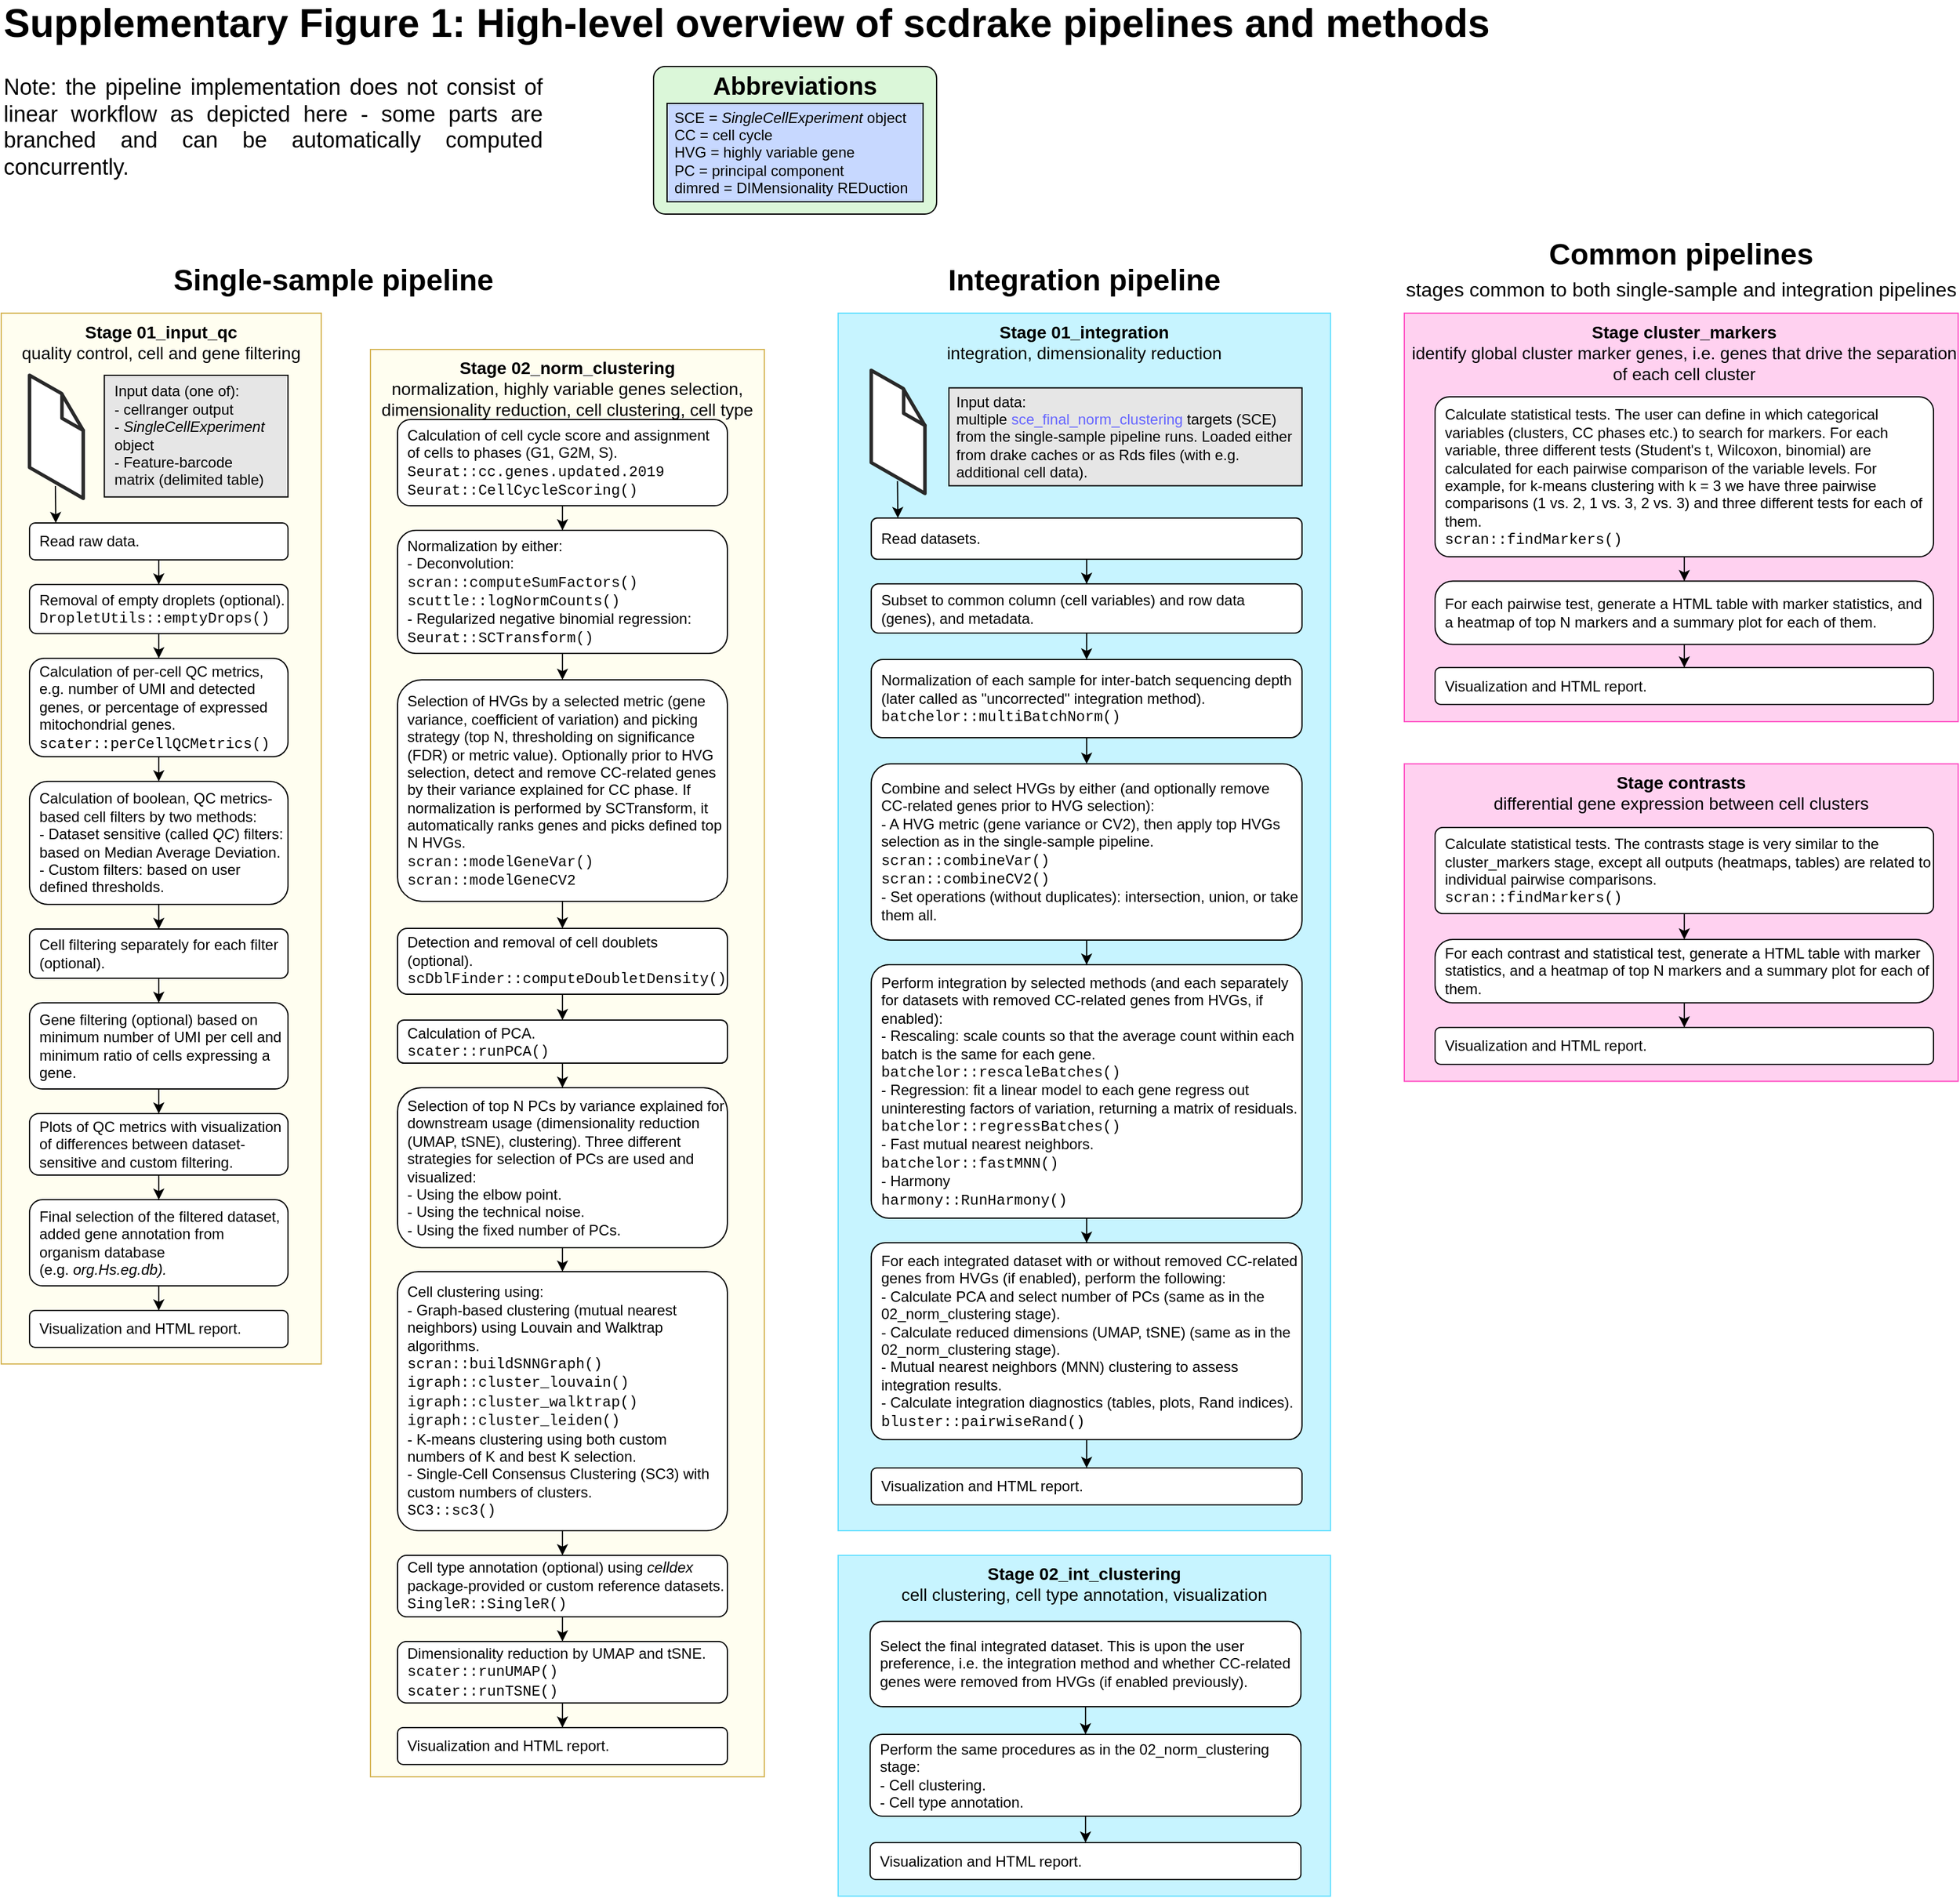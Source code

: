 <mxfile version="21.2.8" type="device">
  <diagram id="nO1Rkv5zXRL1NjKxyRtv" name="Page-1">
    <mxGraphModel dx="2440" dy="1414" grid="1" gridSize="10" guides="1" tooltips="1" connect="1" arrows="1" fold="1" page="1" pageScale="1" pageWidth="1700" pageHeight="1600" math="0" shadow="0">
      <root>
        <mxCell id="0" />
        <mxCell id="1" parent="0" />
        <mxCell id="ham2sdyWAXaf4eXFICbt-1" value="&lt;font color=&quot;#000000&quot; style=&quot;font-size: 32px;&quot;&gt;Supplementary Figure 1: High-level overview of scdrake pipelines and methods&lt;br style=&quot;font-size: 32px;&quot;&gt;&lt;/font&gt;" style="text;html=1;strokeColor=none;fillColor=none;align=left;verticalAlign=middle;whiteSpace=wrap;rounded=0;fontColor=#6666FF;fontSize=32;fontStyle=1" parent="1" vertex="1">
          <mxGeometry x="40" y="20" width="1280" height="30" as="geometry" />
        </mxCell>
        <mxCell id="ham2sdyWAXaf4eXFICbt-2" value="&lt;font style=&quot;font-size: 14px;&quot;&gt;&lt;b&gt;Stage 01_input_qc&lt;/b&gt;&lt;br&gt;quality control, cell and gene filtering&lt;/font&gt;" style="rounded=0;whiteSpace=wrap;html=1;fillColor=#FFFEF0;strokeColor=#d6b656;verticalAlign=top;" parent="1" vertex="1">
          <mxGeometry x="40" y="270.5" width="260" height="854" as="geometry" />
        </mxCell>
        <mxCell id="ham2sdyWAXaf4eXFICbt-3" value="&lt;font color=&quot;#000000&quot; style=&quot;font-size: 24px;&quot;&gt;Single-sample pipeline&lt;/font&gt;" style="text;html=1;strokeColor=none;fillColor=none;align=center;verticalAlign=middle;whiteSpace=wrap;rounded=0;fontColor=#6666FF;fontSize=24;fontStyle=1" parent="1" vertex="1">
          <mxGeometry x="170" y="228.5" width="280" height="30" as="geometry" />
        </mxCell>
        <mxCell id="ham2sdyWAXaf4eXFICbt-4" value="Input data (one of):&lt;br&gt;&lt;div style=&quot;&quot;&gt;&lt;span style=&quot;background-color: initial;&quot;&gt;- cellranger output&lt;/span&gt;&lt;/div&gt;&lt;div style=&quot;&quot;&gt;&lt;span style=&quot;background-color: initial;&quot;&gt;- &lt;i&gt;SingleCellExperiment&lt;/i&gt; object&lt;/span&gt;&lt;/div&gt;&lt;div style=&quot;&quot;&gt;&lt;span style=&quot;background-color: initial;&quot;&gt;- Feature-barcode matrix&amp;nbsp;&lt;/span&gt;&lt;span style=&quot;background-color: initial;&quot;&gt;(delimited table)&lt;/span&gt;&lt;/div&gt;" style="text;html=1;strokeColor=default;fillColor=#E6E6E6;align=left;verticalAlign=middle;whiteSpace=wrap;rounded=0;spacingLeft=6;" parent="1" vertex="1">
          <mxGeometry x="123.75" y="321" width="149.25" height="98.86" as="geometry" />
        </mxCell>
        <mxCell id="ham2sdyWAXaf4eXFICbt-5" value="" style="verticalLabelPosition=bottom;html=1;verticalAlign=top;strokeWidth=1;align=center;outlineConnect=0;dashed=0;outlineConnect=0;shape=mxgraph.aws3d.file;aspect=fixed;strokeColor=#292929;" parent="1" vertex="1">
          <mxGeometry x="63" y="321" width="43.63" height="100" as="geometry" />
        </mxCell>
        <mxCell id="ham2sdyWAXaf4eXFICbt-18" style="edgeStyle=orthogonalEdgeStyle;rounded=0;orthogonalLoop=1;jettySize=auto;html=1;entryX=0.5;entryY=0;entryDx=0;entryDy=0;fontFamily=Courier New;fontColor=#000000;startSize=0;" parent="1" source="ham2sdyWAXaf4eXFICbt-6" target="ham2sdyWAXaf4eXFICbt-7" edge="1">
          <mxGeometry relative="1" as="geometry" />
        </mxCell>
        <mxCell id="ham2sdyWAXaf4eXFICbt-6" value="&lt;font color=&quot;#000000&quot;&gt;Read raw data.&lt;/font&gt;" style="rounded=1;whiteSpace=wrap;html=1;fontColor=#6666FF;fillColor=default;spacingLeft=6;spacingRight=2;align=left;" parent="1" vertex="1">
          <mxGeometry x="63" y="441" width="210" height="30" as="geometry" />
        </mxCell>
        <mxCell id="ham2sdyWAXaf4eXFICbt-19" style="edgeStyle=orthogonalEdgeStyle;rounded=0;orthogonalLoop=1;jettySize=auto;html=1;fontFamily=Courier New;fontColor=#000000;startSize=0;" parent="1" source="ham2sdyWAXaf4eXFICbt-7" target="ham2sdyWAXaf4eXFICbt-8" edge="1">
          <mxGeometry relative="1" as="geometry" />
        </mxCell>
        <mxCell id="ham2sdyWAXaf4eXFICbt-7" value="&lt;font color=&quot;#000000&quot;&gt;Removal of empty droplets (optional).&lt;br&gt;&lt;font face=&quot;Courier New&quot;&gt;DropletUtils::emptyDrops()&lt;/font&gt;&lt;br&gt;&lt;/font&gt;" style="rounded=1;whiteSpace=wrap;html=1;fontColor=#6666FF;fillColor=default;spacingLeft=6;spacingRight=2;align=left;" parent="1" vertex="1">
          <mxGeometry x="63" y="491" width="210" height="40" as="geometry" />
        </mxCell>
        <mxCell id="ham2sdyWAXaf4eXFICbt-20" style="edgeStyle=orthogonalEdgeStyle;rounded=0;orthogonalLoop=1;jettySize=auto;html=1;entryX=0.5;entryY=0;entryDx=0;entryDy=0;fontFamily=Courier New;fontColor=#000000;startSize=0;" parent="1" source="ham2sdyWAXaf4eXFICbt-8" target="ham2sdyWAXaf4eXFICbt-9" edge="1">
          <mxGeometry relative="1" as="geometry" />
        </mxCell>
        <mxCell id="ham2sdyWAXaf4eXFICbt-8" value="&lt;font color=&quot;#000000&quot;&gt;Calculation of per-cell QC metrics, e.g. number of UMI and detected genes, or percentage of expressed mitochondrial genes.&lt;br&gt;&lt;font face=&quot;Courier New&quot;&gt;scater::perCellQCMetrics()&lt;/font&gt;&lt;br&gt;&lt;/font&gt;" style="rounded=1;whiteSpace=wrap;html=1;fontColor=#6666FF;fillColor=default;spacingLeft=6;spacingRight=2;align=left;" parent="1" vertex="1">
          <mxGeometry x="63" y="551" width="210" height="80" as="geometry" />
        </mxCell>
        <mxCell id="ham2sdyWAXaf4eXFICbt-21" style="edgeStyle=orthogonalEdgeStyle;rounded=0;orthogonalLoop=1;jettySize=auto;html=1;fontFamily=Courier New;fontColor=#000000;startSize=0;" parent="1" source="ham2sdyWAXaf4eXFICbt-9" target="ham2sdyWAXaf4eXFICbt-11" edge="1">
          <mxGeometry relative="1" as="geometry" />
        </mxCell>
        <mxCell id="ham2sdyWAXaf4eXFICbt-9" value="&lt;font color=&quot;#000000&quot;&gt;Calculation of boolean, QC metrics-based cell filters by two methods:&lt;br&gt;- Dataset sensitive (called &lt;i&gt;QC&lt;/i&gt;) filters: based on Median Average Deviation.&lt;br&gt;- Custom filters: based on user defined thresholds.&lt;br&gt;&lt;/font&gt;" style="rounded=1;whiteSpace=wrap;html=1;fontColor=#6666FF;fillColor=default;spacingLeft=6;spacingRight=2;align=left;" parent="1" vertex="1">
          <mxGeometry x="63" y="651" width="210" height="100" as="geometry" />
        </mxCell>
        <mxCell id="ham2sdyWAXaf4eXFICbt-24" style="edgeStyle=orthogonalEdgeStyle;rounded=0;orthogonalLoop=1;jettySize=auto;html=1;fontFamily=Courier New;fontColor=#000000;startSize=0;" parent="1" source="ham2sdyWAXaf4eXFICbt-10" target="ham2sdyWAXaf4eXFICbt-13" edge="1">
          <mxGeometry relative="1" as="geometry" />
        </mxCell>
        <mxCell id="ham2sdyWAXaf4eXFICbt-10" value="&lt;font color=&quot;#000000&quot;&gt;Plots of QC metrics with visualization of differences between dataset-sensitive and custom filtering.&lt;br&gt;&lt;/font&gt;" style="rounded=1;whiteSpace=wrap;html=1;fontColor=#6666FF;fillColor=default;spacingLeft=6;spacingRight=2;align=left;" parent="1" vertex="1">
          <mxGeometry x="63" y="921" width="210" height="50" as="geometry" />
        </mxCell>
        <mxCell id="ham2sdyWAXaf4eXFICbt-22" style="edgeStyle=orthogonalEdgeStyle;rounded=0;orthogonalLoop=1;jettySize=auto;html=1;fontFamily=Courier New;fontColor=#000000;startSize=0;" parent="1" source="ham2sdyWAXaf4eXFICbt-11" target="ham2sdyWAXaf4eXFICbt-12" edge="1">
          <mxGeometry relative="1" as="geometry" />
        </mxCell>
        <mxCell id="ham2sdyWAXaf4eXFICbt-11" value="&lt;font color=&quot;#000000&quot;&gt;Cell filtering separately for each filter (optional).&lt;br&gt;&lt;/font&gt;" style="rounded=1;whiteSpace=wrap;html=1;fontColor=#6666FF;fillColor=default;spacingLeft=6;spacingRight=2;align=left;" parent="1" vertex="1">
          <mxGeometry x="63" y="771" width="210" height="40" as="geometry" />
        </mxCell>
        <mxCell id="ham2sdyWAXaf4eXFICbt-23" style="edgeStyle=orthogonalEdgeStyle;rounded=0;orthogonalLoop=1;jettySize=auto;html=1;fontFamily=Courier New;fontColor=#000000;startSize=0;" parent="1" source="ham2sdyWAXaf4eXFICbt-12" target="ham2sdyWAXaf4eXFICbt-10" edge="1">
          <mxGeometry relative="1" as="geometry" />
        </mxCell>
        <mxCell id="ham2sdyWAXaf4eXFICbt-12" value="&lt;font color=&quot;#000000&quot;&gt;Gene filtering (optional) based on minimum number of UMI per cell and minimum ratio of cells expressing a gene.&lt;br&gt;&lt;/font&gt;" style="rounded=1;whiteSpace=wrap;html=1;fontColor=#6666FF;fillColor=default;spacingLeft=6;spacingRight=2;align=left;" parent="1" vertex="1">
          <mxGeometry x="63" y="831" width="210" height="70" as="geometry" />
        </mxCell>
        <mxCell id="ham2sdyWAXaf4eXFICbt-25" style="edgeStyle=orthogonalEdgeStyle;rounded=0;orthogonalLoop=1;jettySize=auto;html=1;fontFamily=Courier New;fontColor=#000000;startSize=0;" parent="1" source="ham2sdyWAXaf4eXFICbt-13" target="ham2sdyWAXaf4eXFICbt-14" edge="1">
          <mxGeometry relative="1" as="geometry" />
        </mxCell>
        <mxCell id="ham2sdyWAXaf4eXFICbt-13" value="&lt;font color=&quot;#000000&quot;&gt;Final selection of the filtered dataset, added gene annotation from organism database (e.g.&amp;nbsp;&lt;i&gt;org.Hs.eg.db).&lt;/i&gt;&lt;br&gt;&lt;/font&gt;" style="rounded=1;whiteSpace=wrap;html=1;fontColor=#6666FF;fillColor=default;spacingLeft=6;spacingRight=2;align=left;" parent="1" vertex="1">
          <mxGeometry x="63" y="991" width="210" height="70" as="geometry" />
        </mxCell>
        <mxCell id="ham2sdyWAXaf4eXFICbt-14" value="&lt;span style=&quot;color: rgb(0, 0, 0);&quot;&gt;Visualization and HTML report.&lt;/span&gt;&lt;font color=&quot;#000000&quot;&gt;&lt;br&gt;&lt;/font&gt;" style="rounded=1;whiteSpace=wrap;html=1;fontColor=#6666FF;fillColor=default;spacingLeft=6;spacingRight=2;align=left;" parent="1" vertex="1">
          <mxGeometry x="63" y="1081" width="210" height="30" as="geometry" />
        </mxCell>
        <mxCell id="ham2sdyWAXaf4eXFICbt-17" value="" style="endArrow=classic;html=1;rounded=0;fontFamily=Courier New;fontColor=#000000;" parent="1" edge="1">
          <mxGeometry width="50" height="50" relative="1" as="geometry">
            <mxPoint x="84" y="411" as="sourcePoint" />
            <mxPoint x="84.32" y="441" as="targetPoint" />
          </mxGeometry>
        </mxCell>
        <mxCell id="ham2sdyWAXaf4eXFICbt-26" value="&lt;b style=&quot;font-size: 14px;&quot;&gt;Stage 02_norm_clustering&lt;/b&gt;&lt;br style=&quot;font-size: 14px;&quot;&gt;&lt;span style=&quot;font-size: 14px;&quot;&gt;normalization, highly variable genes selection, dimensionality reduction, cell clustering, cell type annotation, visualization&lt;/span&gt;" style="rounded=0;whiteSpace=wrap;html=1;fillColor=#FFFEF0;strokeColor=#d6b656;verticalAlign=top;" parent="1" vertex="1">
          <mxGeometry x="340" y="300" width="320" height="1160" as="geometry" />
        </mxCell>
        <mxCell id="viWicvidJHJeLeRqqGKH-9" style="edgeStyle=orthogonalEdgeStyle;rounded=0;orthogonalLoop=1;jettySize=auto;html=1;fontFamily=Courier New;" parent="1" source="ham2sdyWAXaf4eXFICbt-27" target="ham2sdyWAXaf4eXFICbt-28" edge="1">
          <mxGeometry relative="1" as="geometry" />
        </mxCell>
        <mxCell id="ham2sdyWAXaf4eXFICbt-27" value="&lt;font&gt;Calculation of cell cycle score and assignment of cells to phases (G1, G2M, S).&lt;br&gt;&lt;/font&gt;&lt;font face=&quot;Courier New&quot;&gt;Seurat::cc.genes.updated.2019&lt;br&gt;Seurat::CellCycleScoring()&lt;/font&gt;" style="rounded=1;whiteSpace=wrap;html=1;fontColor=#000000;fillColor=default;spacingLeft=6;spacingRight=2;align=left;" parent="1" vertex="1">
          <mxGeometry x="362" y="357" width="268" height="70" as="geometry" />
        </mxCell>
        <mxCell id="kHs4r68QSBqUsyetB1lQ-1" style="edgeStyle=orthogonalEdgeStyle;rounded=0;orthogonalLoop=1;jettySize=auto;html=1;entryX=0.5;entryY=0;entryDx=0;entryDy=0;" parent="1" source="ham2sdyWAXaf4eXFICbt-28" target="ham2sdyWAXaf4eXFICbt-29" edge="1">
          <mxGeometry relative="1" as="geometry" />
        </mxCell>
        <mxCell id="ham2sdyWAXaf4eXFICbt-28" value="&lt;font&gt;Normalization by either:&lt;br&gt;- Deconvolution:&lt;br&gt;&lt;/font&gt;&lt;font face=&quot;Courier New&quot;&gt;scran::computeSumFactors()&lt;/font&gt;&lt;br&gt;&lt;font face=&quot;Courier New&quot;&gt;scuttle::logNormCounts()&lt;/font&gt;&lt;br&gt;-&amp;nbsp;Regularized negative binomial regression:&lt;br&gt;&lt;font face=&quot;Courier New&quot;&gt;Seurat::SCTransform()&lt;/font&gt;" style="rounded=1;whiteSpace=wrap;html=1;fontColor=#000000;fillColor=default;spacingLeft=6;spacingRight=2;align=left;sketch=0;shadow=0;glass=0;" parent="1" vertex="1">
          <mxGeometry x="362" y="447" width="268" height="100" as="geometry" />
        </mxCell>
        <mxCell id="kHs4r68QSBqUsyetB1lQ-2" style="edgeStyle=orthogonalEdgeStyle;rounded=0;orthogonalLoop=1;jettySize=auto;html=1;entryX=0.5;entryY=0;entryDx=0;entryDy=0;" parent="1" source="ham2sdyWAXaf4eXFICbt-29" target="ham2sdyWAXaf4eXFICbt-30" edge="1">
          <mxGeometry relative="1" as="geometry" />
        </mxCell>
        <mxCell id="ham2sdyWAXaf4eXFICbt-29" value="&lt;font&gt;Selection of HVGs by a selected metric (gene variance, coefficient of variation) and picking strategy (top N, thresholding on significance (FDR) or metric value). Optionally prior to HVG selection, detect and remove CC-related genes by their variance explained for CC phase. If normalization is performed by SCTransform, it automatically ranks genes and picks defined top N HVGs.&lt;br&gt;&lt;/font&gt;&lt;font face=&quot;Courier New&quot;&gt;scran::modelGeneVar()&lt;/font&gt;&lt;br&gt;&lt;font face=&quot;Courier New&quot;&gt;scran::modelGeneCV2&lt;/font&gt;" style="rounded=1;whiteSpace=wrap;html=1;fontColor=#000000;fillColor=default;spacingLeft=6;spacingRight=2;align=left;arcSize=11;" parent="1" vertex="1">
          <mxGeometry x="362" y="568.5" width="268" height="180" as="geometry" />
        </mxCell>
        <mxCell id="kHs4r68QSBqUsyetB1lQ-3" style="edgeStyle=orthogonalEdgeStyle;rounded=0;orthogonalLoop=1;jettySize=auto;html=1;entryX=0.5;entryY=0;entryDx=0;entryDy=0;" parent="1" source="ham2sdyWAXaf4eXFICbt-30" target="ham2sdyWAXaf4eXFICbt-31" edge="1">
          <mxGeometry relative="1" as="geometry" />
        </mxCell>
        <mxCell id="ham2sdyWAXaf4eXFICbt-30" value="&lt;font&gt;Detection and removal of cell doublets (optional).&lt;br&gt;&lt;/font&gt;&lt;font face=&quot;Courier New&quot;&gt;scDblFinder::computeDoubletDensity()&lt;/font&gt;" style="rounded=1;whiteSpace=wrap;html=1;fontColor=#000000;fillColor=default;spacingLeft=6;spacingRight=2;align=left;" parent="1" vertex="1">
          <mxGeometry x="362" y="770.5" width="268" height="53.5" as="geometry" />
        </mxCell>
        <mxCell id="kHs4r68QSBqUsyetB1lQ-4" style="edgeStyle=orthogonalEdgeStyle;rounded=0;orthogonalLoop=1;jettySize=auto;html=1;entryX=0.5;entryY=0;entryDx=0;entryDy=0;" parent="1" source="ham2sdyWAXaf4eXFICbt-31" target="ham2sdyWAXaf4eXFICbt-32" edge="1">
          <mxGeometry relative="1" as="geometry" />
        </mxCell>
        <mxCell id="ham2sdyWAXaf4eXFICbt-31" value="&lt;font&gt;Calculation of PCA.&lt;br&gt;&lt;/font&gt;&lt;font face=&quot;Courier New&quot;&gt;scater::runPCA()&lt;/font&gt;" style="rounded=1;whiteSpace=wrap;html=1;fontColor=#000000;fillColor=default;spacingLeft=6;spacingRight=2;align=left;" parent="1" vertex="1">
          <mxGeometry x="362" y="845" width="268" height="35" as="geometry" />
        </mxCell>
        <mxCell id="kHs4r68QSBqUsyetB1lQ-5" style="edgeStyle=orthogonalEdgeStyle;rounded=0;orthogonalLoop=1;jettySize=auto;html=1;entryX=0.5;entryY=0;entryDx=0;entryDy=0;" parent="1" source="ham2sdyWAXaf4eXFICbt-32" target="ham2sdyWAXaf4eXFICbt-34" edge="1">
          <mxGeometry relative="1" as="geometry" />
        </mxCell>
        <mxCell id="ham2sdyWAXaf4eXFICbt-32" value="&lt;font&gt;Selection of top N PCs by variance explained for downstream usage (dimensionality reduction (UMAP, tSNE), clustering). Three different strategies for selection of PCs are used and visualized:&lt;br&gt;- Using the elbow point.&lt;br&gt;- Using the technical noise.&lt;br&gt;- Using the fixed number of PCs.&lt;/font&gt;" style="rounded=1;whiteSpace=wrap;html=1;fontColor=#000000;fillColor=default;spacingLeft=6;spacingRight=2;align=left;" parent="1" vertex="1">
          <mxGeometry x="362" y="900" width="268" height="130" as="geometry" />
        </mxCell>
        <mxCell id="ham2sdyWAXaf4eXFICbt-33" value="&lt;div style=&quot;text-align: justify;&quot;&gt;Note: the pipeline implementation does not consist of linear workflow as depicted here - some parts are branched and can be automatically computed concurrently.&lt;/div&gt;" style="text;whiteSpace=wrap;html=1;fontSize=18;fontFamily=Helvetica;fontColor=#000000;align=left;" parent="1" vertex="1">
          <mxGeometry x="40" y="70" width="440" height="110" as="geometry" />
        </mxCell>
        <mxCell id="kHs4r68QSBqUsyetB1lQ-6" style="edgeStyle=orthogonalEdgeStyle;rounded=0;orthogonalLoop=1;jettySize=auto;html=1;entryX=0.5;entryY=0;entryDx=0;entryDy=0;" parent="1" source="ham2sdyWAXaf4eXFICbt-34" target="ham2sdyWAXaf4eXFICbt-35" edge="1">
          <mxGeometry relative="1" as="geometry" />
        </mxCell>
        <mxCell id="ham2sdyWAXaf4eXFICbt-34" value="Cell clustering using:&lt;br&gt;-&amp;nbsp;&lt;span style=&quot;background-color: initial;&quot;&gt;Graph-based clustering (mutual nearest neighbors) using Louvain and Walktrap algorithms.&lt;br&gt;&lt;font face=&quot;Courier New&quot;&gt;scran::buildSNNGraph()&lt;br&gt;igraph::cluster_louvain()&lt;br&gt;igraph::cluster_walktrap()&lt;br&gt;igraph::cluster_leiden()&lt;br&gt;&lt;/font&gt;&lt;/span&gt;&lt;div&gt;- K-means clustering using both custom numbers of K and best K selection.&lt;/div&gt;&lt;div&gt;- Single-Cell Consensus Clustering (SC3) with custom numbers of clusters.&lt;/div&gt;&lt;div&gt;&lt;font face=&quot;Courier New&quot;&gt;SC3::sc3()&lt;/font&gt;&lt;br&gt;&lt;/div&gt;" style="rounded=1;whiteSpace=wrap;html=1;fontColor=#000000;fillColor=default;spacingLeft=6;spacingRight=2;align=left;arcSize=8;" parent="1" vertex="1">
          <mxGeometry x="362" y="1049.5" width="268" height="210.5" as="geometry" />
        </mxCell>
        <mxCell id="kHs4r68QSBqUsyetB1lQ-7" style="edgeStyle=orthogonalEdgeStyle;rounded=0;orthogonalLoop=1;jettySize=auto;html=1;" parent="1" source="ham2sdyWAXaf4eXFICbt-35" target="ham2sdyWAXaf4eXFICbt-36" edge="1">
          <mxGeometry relative="1" as="geometry" />
        </mxCell>
        <mxCell id="ham2sdyWAXaf4eXFICbt-35" value="&lt;font&gt;Cell type annotation (optional) using &lt;i&gt;celldex&lt;/i&gt; package-provided or custom reference datasets.&lt;br&gt;&lt;/font&gt;&lt;font face=&quot;Courier New&quot;&gt;SingleR::SingleR()&lt;/font&gt;" style="rounded=1;whiteSpace=wrap;html=1;fontColor=#000000;fillColor=default;spacingLeft=6;spacingRight=2;align=left;" parent="1" vertex="1">
          <mxGeometry x="362" y="1280" width="268" height="50" as="geometry" />
        </mxCell>
        <mxCell id="kHs4r68QSBqUsyetB1lQ-8" style="edgeStyle=orthogonalEdgeStyle;rounded=0;orthogonalLoop=1;jettySize=auto;html=1;entryX=0.5;entryY=0;entryDx=0;entryDy=0;" parent="1" source="ham2sdyWAXaf4eXFICbt-36" target="ham2sdyWAXaf4eXFICbt-37" edge="1">
          <mxGeometry relative="1" as="geometry" />
        </mxCell>
        <mxCell id="ham2sdyWAXaf4eXFICbt-36" value="&lt;font&gt;Dimensionality reduction by UMAP and tSNE.&lt;br&gt;&lt;/font&gt;&lt;span style=&quot;font-family: &amp;quot;Courier New&amp;quot;;&quot;&gt;scater::runUMAP()&lt;/span&gt;&lt;font face=&quot;Courier New&quot;&gt;&lt;br&gt;scater::runTSNE()&lt;/font&gt;" style="rounded=1;whiteSpace=wrap;html=1;fontColor=#000000;fillColor=default;spacingLeft=6;spacingRight=2;align=left;" parent="1" vertex="1">
          <mxGeometry x="362" y="1350" width="268" height="50" as="geometry" />
        </mxCell>
        <mxCell id="ham2sdyWAXaf4eXFICbt-37" value="&lt;font color=&quot;#000000&quot;&gt;Visualization and HTML report.&lt;br&gt;&lt;/font&gt;" style="rounded=1;whiteSpace=wrap;html=1;fontColor=#6666FF;fillColor=default;spacingLeft=6;spacingRight=2;align=left;" parent="1" vertex="1">
          <mxGeometry x="362" y="1420" width="268" height="30" as="geometry" />
        </mxCell>
        <mxCell id="ham2sdyWAXaf4eXFICbt-38" value="&lt;font style=&quot;font-size: 14px;&quot;&gt;&lt;b&gt;Stage 01_integration&lt;/b&gt;&lt;br&gt;integration, dimensionality reduction&lt;/font&gt;" style="rounded=0;whiteSpace=wrap;html=1;fillColor=#C7F4FF;strokeColor=#66E0FF;verticalAlign=top;" parent="1" vertex="1">
          <mxGeometry x="720" y="270.5" width="400" height="989.5" as="geometry" />
        </mxCell>
        <mxCell id="ham2sdyWAXaf4eXFICbt-39" value="&lt;font color=&quot;#000000&quot; style=&quot;font-size: 24px;&quot;&gt;Integration pipeline&lt;/font&gt;" style="text;html=1;strokeColor=none;fillColor=none;align=center;verticalAlign=middle;whiteSpace=wrap;rounded=0;fontColor=#6666FF;fontSize=24;fontStyle=1" parent="1" vertex="1">
          <mxGeometry x="775" y="228.5" width="290" height="30" as="geometry" />
        </mxCell>
        <mxCell id="ham2sdyWAXaf4eXFICbt-40" value="&lt;div style=&quot;&quot;&gt;&lt;span style=&quot;background-color: initial;&quot;&gt;Input data: multiple&amp;nbsp;&lt;/span&gt;&lt;font style=&quot;background-color: initial;&quot; color=&quot;#6666ff&quot;&gt;sce_final_norm_clustering&lt;/font&gt;&lt;span style=&quot;background-color: initial;&quot;&gt;&amp;nbsp;targets (SCE) from the single-sample pipeline runs. Loaded either from drake caches or as Rds files (with e.g. additional cell data).&lt;/span&gt;&lt;/div&gt;" style="text;html=1;strokeColor=default;fillColor=#E6E6E6;align=left;verticalAlign=middle;whiteSpace=wrap;rounded=0;spacingLeft=4;" parent="1" vertex="1">
          <mxGeometry x="810" y="331.23" width="286.88" height="79.54" as="geometry" />
        </mxCell>
        <mxCell id="ham2sdyWAXaf4eXFICbt-42" value="" style="verticalLabelPosition=bottom;html=1;verticalAlign=top;strokeWidth=1;align=center;outlineConnect=0;dashed=0;outlineConnect=0;shape=mxgraph.aws3d.file;aspect=fixed;strokeColor=#292929;" parent="1" vertex="1">
          <mxGeometry x="746.88" y="317" width="43.63" height="100" as="geometry" />
        </mxCell>
        <mxCell id="kHs4r68QSBqUsyetB1lQ-10" style="edgeStyle=orthogonalEdgeStyle;rounded=0;orthogonalLoop=1;jettySize=auto;html=1;" parent="1" source="ham2sdyWAXaf4eXFICbt-43" target="ham2sdyWAXaf4eXFICbt-44" edge="1">
          <mxGeometry relative="1" as="geometry" />
        </mxCell>
        <mxCell id="ham2sdyWAXaf4eXFICbt-43" value="&lt;font color=&quot;#000000&quot;&gt;Read datasets.&lt;/font&gt;" style="rounded=1;whiteSpace=wrap;html=1;fontColor=#6666FF;fillColor=default;spacingLeft=6;spacingRight=2;align=left;" parent="1" vertex="1">
          <mxGeometry x="746.88" y="437" width="350" height="33.5" as="geometry" />
        </mxCell>
        <mxCell id="kHs4r68QSBqUsyetB1lQ-11" style="edgeStyle=orthogonalEdgeStyle;rounded=0;orthogonalLoop=1;jettySize=auto;html=1;entryX=0.5;entryY=0;entryDx=0;entryDy=0;" parent="1" source="ham2sdyWAXaf4eXFICbt-44" target="ham2sdyWAXaf4eXFICbt-48" edge="1">
          <mxGeometry relative="1" as="geometry" />
        </mxCell>
        <mxCell id="ham2sdyWAXaf4eXFICbt-44" value="&lt;font color=&quot;#000000&quot;&gt;Subset to common column (cell variables) and row data (genes), and metadata.&amp;nbsp;&lt;/font&gt;" style="rounded=1;whiteSpace=wrap;html=1;fontColor=#6666FF;fillColor=default;spacingLeft=6;spacingRight=2;align=left;" parent="1" vertex="1">
          <mxGeometry x="746.88" y="490.5" width="350" height="40" as="geometry" />
        </mxCell>
        <mxCell id="ItrmpPHE8p6n0ieT8JwW-2" style="edgeStyle=orthogonalEdgeStyle;rounded=0;orthogonalLoop=1;jettySize=auto;html=1;entryX=0.5;entryY=0;entryDx=0;entryDy=0;" parent="1" source="ham2sdyWAXaf4eXFICbt-46" target="ham2sdyWAXaf4eXFICbt-47" edge="1">
          <mxGeometry relative="1" as="geometry" />
        </mxCell>
        <mxCell id="ham2sdyWAXaf4eXFICbt-46" value="&lt;font color=&quot;#000000&quot;&gt;Combine and select HVGs by either (and optionally remove CC-related genes prior to HVG selection):&lt;br&gt;- A HVG metric (gene variance or CV2), then apply top HVGs selection as in the single-sample pipeline.&lt;br&gt;&lt;font face=&quot;Courier New&quot;&gt;scran::combineVar()&lt;br&gt;scran::combineCV2()&lt;br&gt;&lt;/font&gt;- Set operations (without duplicates): intersection, union, or take them all.&lt;br&gt;&lt;/font&gt;" style="rounded=1;whiteSpace=wrap;html=1;fontColor=#6666FF;fillColor=default;spacingLeft=6;spacingRight=2;align=left;arcSize=11;" parent="1" vertex="1">
          <mxGeometry x="746.88" y="636.75" width="350" height="143.25" as="geometry" />
        </mxCell>
        <mxCell id="ItrmpPHE8p6n0ieT8JwW-3" style="edgeStyle=orthogonalEdgeStyle;rounded=0;orthogonalLoop=1;jettySize=auto;html=1;entryX=0.5;entryY=0;entryDx=0;entryDy=0;" parent="1" source="ham2sdyWAXaf4eXFICbt-47" target="viWicvidJHJeLeRqqGKH-3" edge="1">
          <mxGeometry relative="1" as="geometry" />
        </mxCell>
        <mxCell id="ham2sdyWAXaf4eXFICbt-47" value="&lt;font color=&quot;#000000&quot;&gt;Perform integration by selected methods (and each separately for datasets with removed CC-related genes from HVGs, if enabled):&lt;br&gt;&lt;div&gt;- Rescaling: scale counts so that the average count within each batch is the same for each gene.&lt;/div&gt;&lt;div&gt;&lt;font face=&quot;Courier New&quot;&gt;batchelor::rescaleBatches()&lt;/font&gt;&lt;br&gt;&lt;/div&gt;&lt;div&gt;- Regression: fit a linear model to each gene regress out uninteresting factors of variation, returning a matrix of residuals.&lt;/div&gt;&lt;div&gt;&lt;font face=&quot;Courier New&quot;&gt;batchelor::regressBatches()&lt;/font&gt;&lt;br&gt;&lt;/div&gt;&lt;div&gt;- Fast mutual nearest neighbors.&lt;/div&gt;&lt;div&gt;&lt;font face=&quot;Courier New&quot;&gt;batchelor::fastMNN()&lt;/font&gt;&lt;br&gt;&lt;/div&gt;&lt;div&gt;- Harmony&lt;br&gt;&lt;font face=&quot;Courier New&quot;&gt;harmony::RunHarmony()&lt;/font&gt;&lt;/div&gt;&lt;/font&gt;" style="rounded=1;whiteSpace=wrap;html=1;fontColor=#6666FF;fillColor=default;spacingLeft=6;spacingRight=2;align=left;arcSize=7;" parent="1" vertex="1">
          <mxGeometry x="746.88" y="800" width="350" height="206" as="geometry" />
        </mxCell>
        <mxCell id="ItrmpPHE8p6n0ieT8JwW-1" style="edgeStyle=orthogonalEdgeStyle;rounded=0;orthogonalLoop=1;jettySize=auto;html=1;" parent="1" source="ham2sdyWAXaf4eXFICbt-48" target="ham2sdyWAXaf4eXFICbt-46" edge="1">
          <mxGeometry relative="1" as="geometry" />
        </mxCell>
        <mxCell id="ham2sdyWAXaf4eXFICbt-48" value="&lt;font color=&quot;#000000&quot;&gt;Normalization of each sample for inter-batch sequencing depth (later called as &quot;uncorrected&quot; integration method).&lt;br&gt;&lt;font face=&quot;Courier New&quot;&gt;batchelor::multiBatchNorm()&lt;/font&gt;&lt;br&gt;&lt;/font&gt;" style="rounded=1;whiteSpace=wrap;html=1;fontColor=#6666FF;fillColor=default;spacingLeft=6;spacingRight=2;align=left;" parent="1" vertex="1">
          <mxGeometry x="746.88" y="552" width="350" height="63.5" as="geometry" />
        </mxCell>
        <mxCell id="ItrmpPHE8p6n0ieT8JwW-4" style="edgeStyle=orthogonalEdgeStyle;rounded=0;orthogonalLoop=1;jettySize=auto;html=1;entryX=0.5;entryY=0;entryDx=0;entryDy=0;" parent="1" source="viWicvidJHJeLeRqqGKH-3" target="viWicvidJHJeLeRqqGKH-4" edge="1">
          <mxGeometry relative="1" as="geometry" />
        </mxCell>
        <mxCell id="viWicvidJHJeLeRqqGKH-3" value="&lt;font color=&quot;#000000&quot;&gt;For each integrated dataset with or without removed CC-related genes from HVGs (if enabled), perform the following:&lt;br&gt;- Calculate PCA and select number of PCs (same as in the 02_norm_clustering stage).&lt;br&gt;- Calculate reduced dimensions (UMAP, tSNE) (&lt;/font&gt;&lt;span style=&quot;color: rgb(0, 0, 0);&quot;&gt;same as in the 02_norm_clustering stage)&lt;/span&gt;&lt;font color=&quot;#000000&quot;&gt;.&lt;br&gt;- Mutual nearest neighbors (MNN) clustering to assess integration results.&lt;br&gt;- Calculate integration diagnostics (tables, plots, Rand indices).&lt;br&gt;&lt;font face=&quot;Courier New&quot;&gt;bluster::pairwiseRand()&lt;/font&gt;&lt;br&gt;&lt;/font&gt;" style="rounded=1;whiteSpace=wrap;html=1;fontColor=#6666FF;fillColor=default;spacingLeft=6;spacingRight=2;align=left;arcSize=7;" parent="1" vertex="1">
          <mxGeometry x="746.88" y="1026" width="350" height="160" as="geometry" />
        </mxCell>
        <mxCell id="viWicvidJHJeLeRqqGKH-4" value="&lt;span style=&quot;color: rgb(0, 0, 0);&quot;&gt;Visualization and HTML report.&lt;/span&gt;&lt;font color=&quot;#000000&quot;&gt;&lt;br&gt;&lt;/font&gt;" style="rounded=1;whiteSpace=wrap;html=1;fontColor=#6666FF;fillColor=default;spacingLeft=6;spacingRight=2;align=left;" parent="1" vertex="1">
          <mxGeometry x="746.88" y="1209" width="350" height="30" as="geometry" />
        </mxCell>
        <mxCell id="viWicvidJHJeLeRqqGKH-5" value="&lt;b style=&quot;font-size: 14px;&quot;&gt;Stage 02_int_clustering&lt;/b&gt;&lt;br style=&quot;font-size: 14px;&quot;&gt;&lt;span style=&quot;font-size: 14px;&quot;&gt;cell clustering, cell type annotation, visualization&lt;/span&gt;" style="rounded=0;whiteSpace=wrap;html=1;fillColor=#C7F4FF;strokeColor=#66E0FF;verticalAlign=top;" parent="1" vertex="1">
          <mxGeometry x="720" y="1280" width="400" height="277" as="geometry" />
        </mxCell>
        <mxCell id="ItrmpPHE8p6n0ieT8JwW-6" style="edgeStyle=orthogonalEdgeStyle;rounded=0;orthogonalLoop=1;jettySize=auto;html=1;entryX=0.5;entryY=0;entryDx=0;entryDy=0;" parent="1" source="viWicvidJHJeLeRqqGKH-6" target="viWicvidJHJeLeRqqGKH-7" edge="1">
          <mxGeometry relative="1" as="geometry" />
        </mxCell>
        <mxCell id="viWicvidJHJeLeRqqGKH-6" value="&lt;font color=&quot;#000000&quot;&gt;Select the final integrated dataset. This is upon the user preference, i.e. the integration method and whether CC-related genes were removed from HVGs (if enabled previously).&lt;/font&gt;" style="rounded=1;whiteSpace=wrap;html=1;fontColor=#6666FF;fillColor=default;spacingLeft=6;spacingRight=2;align=left;" parent="1" vertex="1">
          <mxGeometry x="746" y="1333.73" width="350" height="69.27" as="geometry" />
        </mxCell>
        <mxCell id="ItrmpPHE8p6n0ieT8JwW-7" style="edgeStyle=orthogonalEdgeStyle;rounded=0;orthogonalLoop=1;jettySize=auto;html=1;entryX=0.5;entryY=0;entryDx=0;entryDy=0;" parent="1" source="viWicvidJHJeLeRqqGKH-7" target="viWicvidJHJeLeRqqGKH-8" edge="1">
          <mxGeometry relative="1" as="geometry" />
        </mxCell>
        <mxCell id="viWicvidJHJeLeRqqGKH-7" value="&lt;font color=&quot;#000000&quot;&gt;Perform the same procedures as in the 02_norm_clustering stage:&lt;br&gt;- Cell clustering.&lt;br&gt;- Cell type annotation.&lt;br&gt;&lt;/font&gt;" style="rounded=1;whiteSpace=wrap;html=1;fontColor=#6666FF;fillColor=default;spacingLeft=6;spacingRight=2;align=left;" parent="1" vertex="1">
          <mxGeometry x="746" y="1425.48" width="350" height="66.52" as="geometry" />
        </mxCell>
        <mxCell id="viWicvidJHJeLeRqqGKH-8" value="&lt;span style=&quot;color: rgb(0, 0, 0);&quot;&gt;Visualization and HTML report.&lt;/span&gt;&lt;font color=&quot;#000000&quot;&gt;&lt;br&gt;&lt;/font&gt;" style="rounded=1;whiteSpace=wrap;html=1;fontColor=#6666FF;fillColor=default;spacingLeft=6;spacingRight=2;align=left;" parent="1" vertex="1">
          <mxGeometry x="746" y="1513.5" width="350" height="30" as="geometry" />
        </mxCell>
        <mxCell id="kHs4r68QSBqUsyetB1lQ-9" value="" style="endArrow=classic;html=1;rounded=0;fontFamily=Courier New;fontColor=#000000;" parent="1" edge="1">
          <mxGeometry width="50" height="50" relative="1" as="geometry">
            <mxPoint x="768.2" y="407" as="sourcePoint" />
            <mxPoint x="768.52" y="437" as="targetPoint" />
          </mxGeometry>
        </mxCell>
        <mxCell id="jf8yFdJj5HJkme6PNDb0-1" value="&lt;font color=&quot;#000000&quot; style=&quot;&quot;&gt;&lt;font style=&quot;font-size: 24px;&quot;&gt;Common pipelines&lt;/font&gt;&lt;br&gt;&lt;span style=&quot;font-size: 16px; font-weight: normal;&quot;&gt;stages common to both single-sample and integration pipelines&lt;/span&gt;&lt;br&gt;&lt;/font&gt;" style="text;html=1;strokeColor=none;fillColor=none;align=center;verticalAlign=middle;whiteSpace=wrap;rounded=0;fontColor=#6666FF;fontSize=20;fontStyle=1" parent="1" vertex="1">
          <mxGeometry x="1180" y="220" width="450" height="30" as="geometry" />
        </mxCell>
        <mxCell id="jf8yFdJj5HJkme6PNDb0-2" value="&lt;font style=&quot;font-size: 14px;&quot;&gt;&lt;b&gt;Stage cluster_markers&lt;/b&gt;&lt;br&gt;identify global cluster marker genes, i.e. genes that drive the separation of each cell cluster&lt;/font&gt;" style="rounded=0;whiteSpace=wrap;html=1;fillColor=#FFD1F0;strokeColor=#FF52C5;verticalAlign=top;spacingLeft=5;" parent="1" vertex="1">
          <mxGeometry x="1180" y="270.5" width="450" height="332" as="geometry" />
        </mxCell>
        <mxCell id="jf8yFdJj5HJkme6PNDb0-3" value="" style="rounded=1;whiteSpace=wrap;html=1;labelBackgroundColor=none;strokeColor=default;fontSize=12;fontColor=#000000;fillColor=#DBF7D9;arcSize=8;" parent="1" vertex="1">
          <mxGeometry x="570" y="70" width="230" height="120" as="geometry" />
        </mxCell>
        <mxCell id="jf8yFdJj5HJkme6PNDb0-4" value="&lt;span style=&quot;font-family: Helvetica; font-size: 12px; font-style: normal; font-variant-ligatures: normal; font-variant-caps: normal; font-weight: 400; letter-spacing: normal; orphans: 2; text-indent: 0px; text-transform: none; widows: 2; word-spacing: 0px; -webkit-text-stroke-width: 0px; text-decoration-thickness: initial; text-decoration-style: initial; text-decoration-color: initial; float: none; display: inline !important;&quot;&gt;SCE = &lt;/span&gt;&lt;span style=&quot;font-family: Helvetica; font-size: 12px; font-variant-ligatures: normal; font-variant-caps: normal; font-weight: 400; letter-spacing: normal; orphans: 2; text-indent: 0px; text-transform: none; widows: 2; word-spacing: 0px; -webkit-text-stroke-width: 0px; text-decoration-thickness: initial; text-decoration-style: initial; text-decoration-color: initial; float: none; display: inline !important;&quot;&gt;&lt;i&gt;SingleCellExperiment&lt;/i&gt;&lt;/span&gt;&lt;span style=&quot;font-family: Helvetica; font-size: 12px; font-style: normal; font-variant-ligatures: normal; font-variant-caps: normal; font-weight: 400; letter-spacing: normal; orphans: 2; text-indent: 0px; text-transform: none; widows: 2; word-spacing: 0px; -webkit-text-stroke-width: 0px; text-decoration-thickness: initial; text-decoration-style: initial; text-decoration-color: initial; float: none; display: inline !important;&quot;&gt; object&lt;br&gt;&lt;/span&gt;&lt;span style=&quot;font-family: Helvetica; font-size: 12px; font-variant-ligatures: normal; font-variant-caps: normal; font-weight: 400; letter-spacing: normal; orphans: 2; text-indent: 0px; text-transform: none; widows: 2; word-spacing: 0px; -webkit-text-stroke-width: 0px; text-decoration-thickness: initial; text-decoration-style: initial; text-decoration-color: initial; float: none; display: inline !important;&quot;&gt;CC = cell cycle&lt;br&gt;HVG = highly variable gene&lt;br&gt;PC = principal component&lt;br&gt;dimred = DIMensionality REDuction&lt;br&gt;&lt;/span&gt;" style="text;whiteSpace=wrap;html=1;fontSize=12;strokeColor=default;fillColor=#C7D8FF;labelBackgroundColor=none;fontColor=default;verticalAlign=middle;horizontal=1;align=left;spacingLeft=4;" parent="1" vertex="1">
          <mxGeometry x="581" y="100" width="208" height="80" as="geometry" />
        </mxCell>
        <mxCell id="jf8yFdJj5HJkme6PNDb0-6" value="&lt;font color=&quot;#000000&quot; style=&quot;font-size: 20px;&quot;&gt;Abbreviations&lt;/font&gt;" style="text;html=1;strokeColor=none;fillColor=none;align=center;verticalAlign=middle;whiteSpace=wrap;rounded=0;fontColor=#6666FF;fontSize=20;fontStyle=1" parent="1" vertex="1">
          <mxGeometry x="570" y="70" width="230" height="30" as="geometry" />
        </mxCell>
        <mxCell id="jf8yFdJj5HJkme6PNDb0-18" style="edgeStyle=orthogonalEdgeStyle;rounded=0;orthogonalLoop=1;jettySize=auto;html=1;entryX=0.5;entryY=0;entryDx=0;entryDy=0;fontFamily=Courier New;fontSize=24;" parent="1" source="jf8yFdJj5HJkme6PNDb0-15" target="jf8yFdJj5HJkme6PNDb0-16" edge="1">
          <mxGeometry relative="1" as="geometry" />
        </mxCell>
        <mxCell id="jf8yFdJj5HJkme6PNDb0-15" value="&lt;font color=&quot;#000000&quot;&gt;Calculate statistical tests.&amp;nbsp;&lt;/font&gt;&lt;span style=&quot;background-color: initial;&quot;&gt;&lt;font color=&quot;#000000&quot;&gt;The user can define in which categorical variables (clusters, CC phases etc.) to search for markers. For each variable,&amp;nbsp;&lt;/font&gt;&lt;/span&gt;&lt;span style=&quot;color: rgb(0, 0, 0); background-color: initial;&quot;&gt;three different tests (Student&#39;s t, Wilcoxon, binomial) are calculated for each pairwise comparison of the variable levels. For example, for k-means clustering with k = 3 we have three pairwise comparisons (1 vs. 2, 1 vs. 3, 2 vs. 3) and three different tests for each of them.&lt;br&gt;&lt;/span&gt;&lt;span style=&quot;background-color: initial;&quot;&gt;&lt;font color=&quot;#000000&quot;&gt;&lt;font face=&quot;Courier New&quot;&gt;scran::findMarkers()&lt;/font&gt;&lt;br&gt;&lt;/font&gt;&lt;/span&gt;" style="rounded=1;whiteSpace=wrap;html=1;fontColor=#6666FF;fillColor=default;spacingLeft=6;spacingRight=2;align=left;arcSize=9;" parent="1" vertex="1">
          <mxGeometry x="1205" y="338.5" width="405" height="130" as="geometry" />
        </mxCell>
        <mxCell id="jf8yFdJj5HJkme6PNDb0-19" style="edgeStyle=orthogonalEdgeStyle;rounded=0;orthogonalLoop=1;jettySize=auto;html=1;entryX=0.5;entryY=0;entryDx=0;entryDy=0;fontFamily=Courier New;fontSize=24;" parent="1" source="jf8yFdJj5HJkme6PNDb0-16" target="jf8yFdJj5HJkme6PNDb0-17" edge="1">
          <mxGeometry relative="1" as="geometry" />
        </mxCell>
        <mxCell id="jf8yFdJj5HJkme6PNDb0-16" value="&lt;span style=&quot;background-color: initial;&quot;&gt;&lt;font color=&quot;#000000&quot;&gt;For each pairwise test, generate a HTML table with marker statistics, and a heatmap of top N markers and a summary plot for each of them.&lt;br&gt;&lt;/font&gt;&lt;/span&gt;" style="rounded=1;whiteSpace=wrap;html=1;fontColor=#6666FF;fillColor=default;spacingLeft=6;spacingRight=2;align=left;arcSize=28;" parent="1" vertex="1">
          <mxGeometry x="1205" y="488.25" width="405" height="51.5" as="geometry" />
        </mxCell>
        <mxCell id="jf8yFdJj5HJkme6PNDb0-17" value="&lt;span style=&quot;color: rgb(0, 0, 0);&quot;&gt;Visualization and HTML report.&lt;/span&gt;&lt;font color=&quot;#000000&quot;&gt;&lt;br&gt;&lt;/font&gt;" style="rounded=1;whiteSpace=wrap;html=1;fontColor=#6666FF;fillColor=default;spacingLeft=6;spacingRight=2;align=left;" parent="1" vertex="1">
          <mxGeometry x="1205" y="558.5" width="405" height="30" as="geometry" />
        </mxCell>
        <mxCell id="jf8yFdJj5HJkme6PNDb0-20" value="&lt;font style=&quot;font-size: 14px;&quot;&gt;&lt;b&gt;Stage contrasts&lt;/b&gt;&lt;br&gt;differential gene expression between cell clusters&lt;/font&gt;" style="rounded=0;whiteSpace=wrap;html=1;fillColor=#FFD1F0;strokeColor=#FF52C5;verticalAlign=top;" parent="1" vertex="1">
          <mxGeometry x="1180" y="636.75" width="450" height="258" as="geometry" />
        </mxCell>
        <mxCell id="jf8yFdJj5HJkme6PNDb0-24" style="edgeStyle=orthogonalEdgeStyle;rounded=0;orthogonalLoop=1;jettySize=auto;html=1;entryX=0.5;entryY=0;entryDx=0;entryDy=0;fontFamily=Courier New;fontSize=24;" parent="1" source="jf8yFdJj5HJkme6PNDb0-21" target="jf8yFdJj5HJkme6PNDb0-22" edge="1">
          <mxGeometry relative="1" as="geometry" />
        </mxCell>
        <mxCell id="jf8yFdJj5HJkme6PNDb0-21" value="&lt;span style=&quot;background-color: initial;&quot;&gt;&lt;font color=&quot;#000000&quot;&gt;Calculate statistical tests. The contrasts stage is very similar to the cluster_markers stage, except all outputs (heatmaps, tables) are related to individual pairwise comparisons.&lt;/font&gt;&lt;br&gt;&lt;/span&gt;&lt;span style=&quot;background-color: initial;&quot;&gt;&lt;font color=&quot;#000000&quot;&gt;&lt;font face=&quot;Courier New&quot;&gt;scran::findMarkers()&lt;/font&gt;&lt;br&gt;&lt;/font&gt;&lt;/span&gt;" style="rounded=1;whiteSpace=wrap;html=1;fontColor=#6666FF;fillColor=default;spacingLeft=6;spacingRight=2;align=left;arcSize=9;" parent="1" vertex="1">
          <mxGeometry x="1205" y="688.5" width="405" height="70" as="geometry" />
        </mxCell>
        <mxCell id="jf8yFdJj5HJkme6PNDb0-25" style="edgeStyle=orthogonalEdgeStyle;rounded=0;orthogonalLoop=1;jettySize=auto;html=1;fontFamily=Courier New;fontSize=24;" parent="1" source="jf8yFdJj5HJkme6PNDb0-22" target="jf8yFdJj5HJkme6PNDb0-23" edge="1">
          <mxGeometry relative="1" as="geometry" />
        </mxCell>
        <mxCell id="jf8yFdJj5HJkme6PNDb0-22" value="&lt;span style=&quot;background-color: initial;&quot;&gt;&lt;font color=&quot;#000000&quot;&gt;For each contrast and statistical test, generate a HTML table with marker statistics, and a heatmap of top N markers and a summary plot for each of them.&lt;br&gt;&lt;/font&gt;&lt;/span&gt;" style="rounded=1;whiteSpace=wrap;html=1;fontColor=#6666FF;fillColor=default;spacingLeft=6;spacingRight=2;align=left;arcSize=28;" parent="1" vertex="1">
          <mxGeometry x="1205" y="779.5" width="405" height="51.5" as="geometry" />
        </mxCell>
        <mxCell id="jf8yFdJj5HJkme6PNDb0-23" value="&lt;span style=&quot;color: rgb(0, 0, 0);&quot;&gt;Visualization and HTML report.&lt;/span&gt;&lt;font color=&quot;#000000&quot;&gt;&lt;br&gt;&lt;/font&gt;" style="rounded=1;whiteSpace=wrap;html=1;fontColor=#6666FF;fillColor=default;spacingLeft=6;spacingRight=2;align=left;" parent="1" vertex="1">
          <mxGeometry x="1205" y="851" width="405" height="30" as="geometry" />
        </mxCell>
      </root>
    </mxGraphModel>
  </diagram>
</mxfile>
